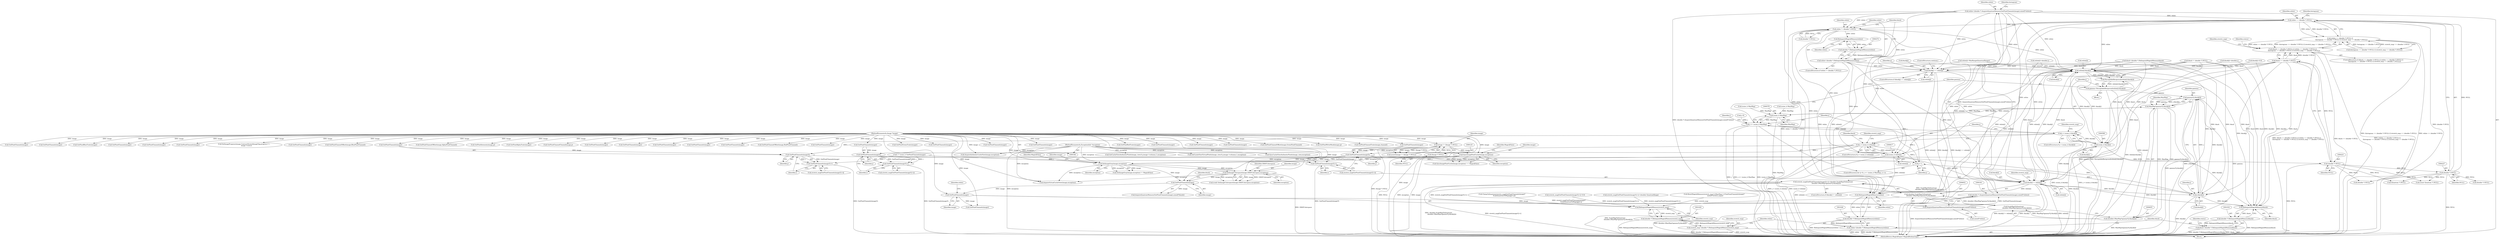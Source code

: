 digraph "0_ImageMagick_1cc6f0ccc92c20c7cab6c4a7335daf29c91f0d8e@pointer" {
"1000224" [label="(Call,white == (double *) NULL)"];
"1000178" [label="(Call,white=(double *) AcquireQuantumMemory(GetPixelChannels(image),sizeof(*white)))"];
"1000180" [label="(Call,(double *) AcquireQuantumMemory(GetPixelChannels(image),sizeof(*white)))"];
"1000182" [label="(Call,AcquireQuantumMemory(GetPixelChannels(image),sizeof(*white)))"];
"1000183" [label="(Call,GetPixelChannels(image))"];
"1000173" [label="(Call,GetPixelChannels(image))"];
"1000158" [label="(Call,SetImageGray(image,exception))"];
"1000150" [label="(Call,SyncImagePixelCache(image,exception))"];
"1000122" [label="(Call,image != (Image *) NULL)"];
"1000107" [label="(MethodParameterIn,Image *image)"];
"1000124" [label="(Call,(Image *) NULL)"];
"1000110" [label="(MethodParameterIn,ExceptionInfo *exception)"];
"1000164" [label="(Call,SetImageColorspace(image,GRAYColorspace,exception))"];
"1000226" [label="(Call,(double *) NULL)"];
"1000220" [label="(Call,(double *) NULL)"];
"1000223" [label="(Call,(white == (double *) NULL) ||\n      (histogram == (double *) NULL) || (stretch_map == (double *) NULL))"];
"1000217" [label="(Call,(black == (double *) NULL) || (white == (double *) NULL) ||\n      (histogram == (double *) NULL) || (stretch_map == (double *) NULL))"];
"1000266" [label="(Call,white != (double *) NULL)"];
"1000275" [label="(Call,RelinquishMagickMemory(white))"];
"1000273" [label="(Call,(double *) RelinquishMagickMemory(white))"];
"1000271" [label="(Call,white=(double *) RelinquishMagickMemory(white))"];
"1000587" [label="(Call,white[i]-black[i])"];
"1000586" [label="(Call,PerceptibleReciprocal(white[i]-black[i]))"];
"1000584" [label="(Call,gamma=PerceptibleReciprocal(white[i]-black[i]))"];
"1000658" [label="(Call,gamma*(j-black[i]))"];
"1000656" [label="(Call,MaxMap*gamma*(j-black[i]))"];
"1000577" [label="(Call,(ssize_t) MaxMap)"];
"1000575" [label="(Call,j <= (ssize_t) MaxMap)"];
"1000595" [label="(Call,j < (ssize_t) black[i])"];
"1000606" [label="(Call,GetPixelChannels(image)*j)"];
"1000580" [label="(Call,j++)"];
"1000605" [label="(Call,GetPixelChannels(image)*j+i)"];
"1000614" [label="(Call,j > (ssize_t) white[i])"];
"1000625" [label="(Call,GetPixelChannels(image)*j)"];
"1000624" [label="(Call,GetPixelChannels(image)*j+i)"];
"1000646" [label="(Call,GetPixelChannels(image)*j)"];
"1000645" [label="(Call,GetPixelChannels(image)*j+i)"];
"1000660" [label="(Call,j-black[i])"];
"1001033" [label="(Call,RelinquishMagickMemory(black))"];
"1001031" [label="(Call,(double *) RelinquishMagickMemory(black))"];
"1001029" [label="(Call,black=(double *) RelinquishMagickMemory(black))"];
"1000654" [label="(Call,(double) (MaxMap*gamma*(j-black[i])))"];
"1000653" [label="(Call,ScaleMapToQuantum(\n              (double) (MaxMap*gamma*(j-black[i]))))"];
"1000651" [label="(Call,(double) ScaleMapToQuantum(\n              (double) (MaxMap*gamma*(j-black[i]))))"];
"1000642" [label="(Call,stretch_map[GetPixelChannels(image)*j+i]=(double) ScaleMapToQuantum(\n              (double) (MaxMap*gamma*(j-black[i]))))"];
"1001021" [label="(Call,RelinquishMagickMemory(stretch_map))"];
"1001019" [label="(Call,(double *) RelinquishMagickMemory(stretch_map))"];
"1001017" [label="(Call,stretch_map=(double *) RelinquishMagickMemory(stretch_map))"];
"1000597" [label="(Call,(ssize_t) black[i])"];
"1000635" [label="(Call,black[i] != white[i])"];
"1001027" [label="(Call,RelinquishMagickMemory(white))"];
"1001025" [label="(Call,(double *) RelinquishMagickMemory(white))"];
"1001023" [label="(Call,white=(double *) RelinquishMagickMemory(white))"];
"1000616" [label="(Call,(ssize_t) white[i])"];
"1000949" [label="(Call,black[j] == white[j])"];
"1000786" [label="(Call,GetPixelChannels(image))"];
"1000224" [label="(Call,white == (double *) NULL)"];
"1000283" [label="(Call,black=(double *) RelinquishMagickMemory(black))"];
"1000576" [label="(Identifier,j)"];
"1000124" [label="(Call,(Image *) NULL)"];
"1000177" [label="(Identifier,black)"];
"1000629" [label="(Identifier,i)"];
"1000660" [label="(Call,j-black[i])"];
"1000226" [label="(Call,(double *) NULL)"];
"1000275" [label="(Call,RelinquishMagickMemory(white))"];
"1001017" [label="(Call,stretch_map=(double *) RelinquishMagickMemory(stretch_map))"];
"1000279" [label="(Identifier,black)"];
"1000645" [label="(Call,GetPixelChannels(image)*j+i)"];
"1000651" [label="(Call,(double) ScaleMapToQuantum(\n              (double) (MaxMap*gamma*(j-black[i]))))"];
"1000727" [label="(Call,GetPixelGreenTraits(image))"];
"1000420" [label="(Call,GetPixelChannels(image))"];
"1000597" [label="(Call,(ssize_t) black[i])"];
"1000544" [label="(Call,ResetMagickMemory(stretch_map,0,(MaxMap+1)*GetPixelChannels(image)*\n    sizeof(*stretch_map)))"];
"1001031" [label="(Call,(double *) RelinquishMagickMemory(black))"];
"1000959" [label="(Identifier,q)"];
"1000881" [label="(Call,(Quantum *) NULL)"];
"1000623" [label="(Identifier,stretch_map)"];
"1001027" [label="(Call,RelinquishMagickMemory(white))"];
"1000166" [label="(Identifier,GRAYColorspace)"];
"1000642" [label="(Call,stretch_map[GetPixelChannels(image)*j+i]=(double) ScaleMapToQuantum(\n              (double) (MaxMap*gamma*(j-black[i]))))"];
"1000552" [label="(Call,GetPixelChannels(image))"];
"1000187" [label="(Identifier,white)"];
"1000604" [label="(Identifier,stretch_map)"];
"1000272" [label="(Identifier,white)"];
"1000956" [label="(ControlStructure,continue;)"];
"1000183" [label="(Call,GetPixelChannels(image))"];
"1000609" [label="(Identifier,j)"];
"1000510" [label="(Call,GetPixelChannels(image))"];
"1000615" [label="(Identifier,j)"];
"1000948" [label="(ControlStructure,if (black[j] == white[j]))"];
"1000690" [label="(Call,GetPixelRedTraits(image))"];
"1000473" [label="(Call,GetPixelChannels(image))"];
"1000624" [label="(Call,GetPixelChannels(image)*j+i)"];
"1000961" [label="(Call,ClampToQuantum(stretch_map[GetPixelChannels(image)*\n          ScaleQuantumToMap(q[j])+j]))"];
"1000180" [label="(Call,(double *) AcquireQuantumMemory(GetPixelChannels(image),sizeof(*white)))"];
"1000268" [label="(Call,(double *) NULL)"];
"1000434" [label="(Call,GetPixelChannels(image))"];
"1000225" [label="(Identifier,white)"];
"1000308" [label="(Call,GetPixelChannels(image))"];
"1000869" [label="(Call,GetCacheViewAuthenticPixels(image_view,0,y,image->columns,1,exception))"];
"1000172" [label="(Call,AcquireQuantumMemory(GetPixelChannels(image),sizeof(*black)))"];
"1001029" [label="(Call,black=(double *) RelinquishMagickMemory(black))"];
"1000179" [label="(Identifier,white)"];
"1000222" [label="(Identifier,NULL)"];
"1000594" [label="(ControlStructure,if (j < (ssize_t) black[i]))"];
"1000628" [label="(Identifier,j)"];
"1000185" [label="(Call,sizeof(*white))"];
"1001023" [label="(Call,white=(double *) RelinquishMagickMemory(white))"];
"1000662" [label="(Call,black[i])"];
"1000165" [label="(Identifier,image)"];
"1000173" [label="(Call,GetPixelChannels(image))"];
"1000596" [label="(Identifier,j)"];
"1000734" [label="(Call,GetPixelChannelOffset(image,GreenPixelChannel))"];
"1000906" [label="(Call,GetPixelWriteMask(image,q))"];
"1000649" [label="(Identifier,j)"];
"1000950" [label="(Call,black[j])"];
"1000265" [label="(ControlStructure,if (white != (double *) NULL))"];
"1001019" [label="(Call,(double *) RelinquishMagickMemory(stretch_map))"];
"1000938" [label="(Call,GetPixelChannelTraits(image,channel))"];
"1000123" [label="(Identifier,image)"];
"1000568" [label="(Identifier,i)"];
"1000152" [label="(Identifier,exception)"];
"1000565" [label="(Call,GetPixelChannels(image))"];
"1000625" [label="(Call,GetPixelChannels(image)*j)"];
"1001021" [label="(Call,RelinquishMagickMemory(stretch_map))"];
"1000159" [label="(Identifier,image)"];
"1000975" [label="(Call,GetPixelChannels(image))"];
"1000162" [label="(Call,(void) SetImageColorspace(image,GRAYColorspace,exception))"];
"1000595" [label="(Call,j < (ssize_t) black[i])"];
"1000217" [label="(Call,(black == (double *) NULL) || (white == (double *) NULL) ||\n      (histogram == (double *) NULL) || (stretch_map == (double *) NULL))"];
"1000157" [label="(Call,SetImageGray(image,exception) != MagickFalse)"];
"1000659" [label="(Identifier,gamma)"];
"1000341" [label="(Call,GetCacheViewVirtualPixels(image_view,0,y,image->columns,1,exception))"];
"1000229" [label="(Call,(histogram == (double *) NULL) || (stretch_map == (double *) NULL))"];
"1000588" [label="(Call,white[i])"];
"1000577" [label="(Call,(ssize_t) MaxMap)"];
"1000571" [label="(ControlStructure,for (j=0; j <= (ssize_t) MaxMap; j++))"];
"1000189" [label="(Identifier,histogram)"];
"1000107" [label="(MethodParameterIn,Image *image)"];
"1000764" [label="(Call,GetPixelBlueTraits(image))"];
"1000579" [label="(Identifier,MaxMap)"];
"1000446" [label="(Call,white[i]=MaxRange(QuantumRange))"];
"1000843" [label="(Call,AcquireAuthenticCacheView(image,exception))"];
"1001033" [label="(Call,RelinquishMagickMemory(black))"];
"1000228" [label="(Identifier,NULL)"];
"1000153" [label="(Identifier,MagickFalse)"];
"1000635" [label="(Call,black[i] != white[i])"];
"1000412" [label="(Call,GetPixelChannels(image))"];
"1000232" [label="(Call,(double *) NULL)"];
"1000656" [label="(Call,MaxMap*gamma*(j-black[i]))"];
"1000561" [label="(Call,i < (ssize_t) GetPixelChannels(image))"];
"1001037" [label="(MethodReturn,MagickExport MagickBooleanType)"];
"1001036" [label="(Identifier,status)"];
"1000216" [label="(ControlStructure,if ((black == (double *) NULL) || (white == (double *) NULL) ||\n      (histogram == (double *) NULL) || (stretch_map == (double *) NULL)))"];
"1000634" [label="(ControlStructure,if (black[i] != white[i]))"];
"1000586" [label="(Call,PerceptibleReciprocal(white[i]-black[i]))"];
"1000643" [label="(Call,stretch_map[GetPixelChannels(image)*j+i])"];
"1000582" [label="(Block,)"];
"1000151" [label="(Identifier,image)"];
"1000161" [label="(Identifier,MagickFalse)"];
"1000267" [label="(Identifier,white)"];
"1000613" [label="(ControlStructure,if (j > (ssize_t) white[i]))"];
"1000636" [label="(Call,black[i])"];
"1000461" [label="(Call,(ssize_t) MaxMap)"];
"1000585" [label="(Identifier,gamma)"];
"1000626" [label="(Call,GetPixelChannels(image))"];
"1000823" [label="(Call,GetPixelChannels(image))"];
"1000184" [label="(Identifier,image)"];
"1000966" [label="(Call,GetPixelChannels(image))"];
"1000979" [label="(Call,SyncCacheViewAuthenticPixels(image_view,exception))"];
"1001025" [label="(Call,(double *) RelinquishMagickMemory(white))"];
"1000998" [label="(Call,SetImageProgress(image,ContrastStretchImageTag,progress++,\n          image->rows))"];
"1000647" [label="(Call,GetPixelChannels(image))"];
"1000644" [label="(Identifier,stretch_map)"];
"1000110" [label="(MethodParameterIn,ExceptionInfo *exception)"];
"1000266" [label="(Call,white != (double *) NULL)"];
"1000315" [label="(Call,AcquireVirtualCacheView(image,exception))"];
"1000211" [label="(Call,GetPixelChannels(image))"];
"1000441" [label="(Call,black[i]=0.0)"];
"1000771" [label="(Call,GetPixelChannelOffset(image,BluePixelChannel))"];
"1000606" [label="(Call,GetPixelChannels(image)*j)"];
"1000949" [label="(Call,black[j] == white[j])"];
"1000197" [label="(Call,GetPixelChannels(image))"];
"1000126" [label="(Identifier,NULL)"];
"1000587" [label="(Call,white[i]-black[i])"];
"1000244" [label="(Call,(double *) NULL)"];
"1000658" [label="(Call,gamma*(j-black[i]))"];
"1000614" [label="(Call,j > (ssize_t) white[i])"];
"1000808" [label="(Call,GetPixelChannelOffset(image,AlphaPixelChannel))"];
"1000121" [label="(Call,assert(image != (Image *) NULL))"];
"1000650" [label="(Identifier,i)"];
"1000639" [label="(Call,white[i])"];
"1000654" [label="(Call,(double) (MaxMap*gamma*(j-black[i])))"];
"1000158" [label="(Call,SetImageGray(image,exception))"];
"1001024" [label="(Identifier,white)"];
"1000607" [label="(Call,GetPixelChannels(image))"];
"1000271" [label="(Call,white=(double *) RelinquishMagickMemory(white))"];
"1000149" [label="(Call,SyncImagePixelCache(image,exception) == MagickFalse)"];
"1000223" [label="(Call,(white == (double *) NULL) ||\n      (histogram == (double *) NULL) || (stretch_map == (double *) NULL))"];
"1000661" [label="(Identifier,j)"];
"1000122" [label="(Call,image != (Image *) NULL)"];
"1000495" [label="(Call,(ssize_t) MaxMap)"];
"1000572" [label="(Call,j=0)"];
"1001022" [label="(Identifier,stretch_map)"];
"1000602" [label="(Call,stretch_map[GetPixelChannels(image)*j+i]=0.0)"];
"1000591" [label="(Call,black[i])"];
"1000276" [label="(Identifier,white)"];
"1000603" [label="(Call,stretch_map[GetPixelChannels(image)*j+i])"];
"1000605" [label="(Call,GetPixelChannels(image)*j+i)"];
"1000529" [label="(Call,white[i]=(double) j)"];
"1000580" [label="(Call,j++)"];
"1000610" [label="(Identifier,i)"];
"1000646" [label="(Call,GetPixelChannels(image)*j)"];
"1000378" [label="(Call,GetPixelIntensity(image,p))"];
"1000653" [label="(Call,ScaleMapToQuantum(\n              (double) (MaxMap*gamma*(j-black[i]))))"];
"1000575" [label="(Call,j <= (ssize_t) MaxMap)"];
"1000599" [label="(Call,black[i])"];
"1000801" [label="(Call,GetPixelAlphaTraits(image))"];
"1000932" [label="(Call,GetPixelChannelChannel(image,j))"];
"1000220" [label="(Call,(double *) NULL)"];
"1000150" [label="(Call,SyncImagePixelCache(image,exception))"];
"1000584" [label="(Call,gamma=PerceptibleReciprocal(white[i]-black[i]))"];
"1000218" [label="(Call,black == (double *) NULL)"];
"1000389" [label="(Call,GetPixelChannels(image))"];
"1000581" [label="(Identifier,j)"];
"1000924" [label="(Call,GetPixelChannels(image))"];
"1000296" [label="(Identifier,status)"];
"1000712" [label="(Call,GetPixelChannels(image))"];
"1001028" [label="(Identifier,white)"];
"1000182" [label="(Call,AcquireQuantumMemory(GetPixelChannels(image),sizeof(*white)))"];
"1000174" [label="(Identifier,image)"];
"1000164" [label="(Call,SetImageColorspace(image,GRAYColorspace,exception))"];
"1000622" [label="(Call,stretch_map[GetPixelChannels(image)*j+i])"];
"1000618" [label="(Call,white[i])"];
"1000178" [label="(Call,white=(double *) AcquireQuantumMemory(GetPixelChannels(image),sizeof(*white)))"];
"1001018" [label="(Identifier,stretch_map)"];
"1000621" [label="(Call,stretch_map[GetPixelChannels(image)*j+i]=(double) QuantumRange)"];
"1000273" [label="(Call,(double *) RelinquishMagickMemory(white))"];
"1000616" [label="(Call,(ssize_t) white[i])"];
"1000111" [label="(Block,)"];
"1000231" [label="(Identifier,histogram)"];
"1000749" [label="(Call,GetPixelChannels(image))"];
"1000482" [label="(Call,black[i]=(double) j)"];
"1000243" [label="(Identifier,stretch_map)"];
"1000913" [label="(Call,GetPixelChannels(image))"];
"1001030" [label="(Identifier,black)"];
"1000278" [label="(Call,black != (double *) NULL)"];
"1000160" [label="(Identifier,exception)"];
"1000353" [label="(Call,(const Quantum *) NULL)"];
"1001034" [label="(Identifier,black)"];
"1000637" [label="(Identifier,black)"];
"1000167" [label="(Identifier,exception)"];
"1000697" [label="(Call,GetPixelChannelOffset(image,RedPixelChannel))"];
"1000657" [label="(Identifier,MaxMap)"];
"1000953" [label="(Call,white[j])"];
"1000224" -> "1000223"  [label="AST: "];
"1000224" -> "1000226"  [label="CFG: "];
"1000225" -> "1000224"  [label="AST: "];
"1000226" -> "1000224"  [label="AST: "];
"1000231" -> "1000224"  [label="CFG: "];
"1000223" -> "1000224"  [label="CFG: "];
"1000224" -> "1001037"  [label="DDG: (double *) NULL"];
"1000224" -> "1000223"  [label="DDG: white"];
"1000224" -> "1000223"  [label="DDG: (double *) NULL"];
"1000178" -> "1000224"  [label="DDG: white"];
"1000226" -> "1000224"  [label="DDG: NULL"];
"1000224" -> "1000266"  [label="DDG: white"];
"1000224" -> "1000587"  [label="DDG: white"];
"1000224" -> "1000616"  [label="DDG: white"];
"1000224" -> "1000635"  [label="DDG: white"];
"1000224" -> "1000949"  [label="DDG: white"];
"1000224" -> "1001027"  [label="DDG: white"];
"1000178" -> "1000111"  [label="AST: "];
"1000178" -> "1000180"  [label="CFG: "];
"1000179" -> "1000178"  [label="AST: "];
"1000180" -> "1000178"  [label="AST: "];
"1000189" -> "1000178"  [label="CFG: "];
"1000178" -> "1001037"  [label="DDG: (double *) AcquireQuantumMemory(GetPixelChannels(image),sizeof(*white))"];
"1000180" -> "1000178"  [label="DDG: AcquireQuantumMemory(GetPixelChannels(image),sizeof(*white))"];
"1000178" -> "1000266"  [label="DDG: white"];
"1000178" -> "1000587"  [label="DDG: white"];
"1000178" -> "1000616"  [label="DDG: white"];
"1000178" -> "1000635"  [label="DDG: white"];
"1000178" -> "1000949"  [label="DDG: white"];
"1000178" -> "1001027"  [label="DDG: white"];
"1000180" -> "1000182"  [label="CFG: "];
"1000181" -> "1000180"  [label="AST: "];
"1000182" -> "1000180"  [label="AST: "];
"1000180" -> "1001037"  [label="DDG: AcquireQuantumMemory(GetPixelChannels(image),sizeof(*white))"];
"1000182" -> "1000180"  [label="DDG: GetPixelChannels(image)"];
"1000182" -> "1000185"  [label="CFG: "];
"1000183" -> "1000182"  [label="AST: "];
"1000185" -> "1000182"  [label="AST: "];
"1000183" -> "1000182"  [label="DDG: image"];
"1000183" -> "1000184"  [label="CFG: "];
"1000184" -> "1000183"  [label="AST: "];
"1000187" -> "1000183"  [label="CFG: "];
"1000173" -> "1000183"  [label="DDG: image"];
"1000107" -> "1000183"  [label="DDG: image"];
"1000183" -> "1000197"  [label="DDG: image"];
"1000173" -> "1000172"  [label="AST: "];
"1000173" -> "1000174"  [label="CFG: "];
"1000174" -> "1000173"  [label="AST: "];
"1000177" -> "1000173"  [label="CFG: "];
"1000173" -> "1000172"  [label="DDG: image"];
"1000158" -> "1000173"  [label="DDG: image"];
"1000164" -> "1000173"  [label="DDG: image"];
"1000107" -> "1000173"  [label="DDG: image"];
"1000158" -> "1000157"  [label="AST: "];
"1000158" -> "1000160"  [label="CFG: "];
"1000159" -> "1000158"  [label="AST: "];
"1000160" -> "1000158"  [label="AST: "];
"1000161" -> "1000158"  [label="CFG: "];
"1000158" -> "1000157"  [label="DDG: image"];
"1000158" -> "1000157"  [label="DDG: exception"];
"1000150" -> "1000158"  [label="DDG: image"];
"1000150" -> "1000158"  [label="DDG: exception"];
"1000107" -> "1000158"  [label="DDG: image"];
"1000110" -> "1000158"  [label="DDG: exception"];
"1000158" -> "1000164"  [label="DDG: image"];
"1000158" -> "1000164"  [label="DDG: exception"];
"1000158" -> "1000315"  [label="DDG: exception"];
"1000150" -> "1000149"  [label="AST: "];
"1000150" -> "1000152"  [label="CFG: "];
"1000151" -> "1000150"  [label="AST: "];
"1000152" -> "1000150"  [label="AST: "];
"1000153" -> "1000150"  [label="CFG: "];
"1000150" -> "1001037"  [label="DDG: image"];
"1000150" -> "1001037"  [label="DDG: exception"];
"1000150" -> "1000149"  [label="DDG: image"];
"1000150" -> "1000149"  [label="DDG: exception"];
"1000122" -> "1000150"  [label="DDG: image"];
"1000107" -> "1000150"  [label="DDG: image"];
"1000110" -> "1000150"  [label="DDG: exception"];
"1000122" -> "1000121"  [label="AST: "];
"1000122" -> "1000124"  [label="CFG: "];
"1000123" -> "1000122"  [label="AST: "];
"1000124" -> "1000122"  [label="AST: "];
"1000121" -> "1000122"  [label="CFG: "];
"1000122" -> "1001037"  [label="DDG: (Image *) NULL"];
"1000122" -> "1000121"  [label="DDG: image"];
"1000122" -> "1000121"  [label="DDG: (Image *) NULL"];
"1000107" -> "1000122"  [label="DDG: image"];
"1000124" -> "1000122"  [label="DDG: NULL"];
"1000107" -> "1000106"  [label="AST: "];
"1000107" -> "1001037"  [label="DDG: image"];
"1000107" -> "1000164"  [label="DDG: image"];
"1000107" -> "1000197"  [label="DDG: image"];
"1000107" -> "1000211"  [label="DDG: image"];
"1000107" -> "1000308"  [label="DDG: image"];
"1000107" -> "1000315"  [label="DDG: image"];
"1000107" -> "1000378"  [label="DDG: image"];
"1000107" -> "1000389"  [label="DDG: image"];
"1000107" -> "1000412"  [label="DDG: image"];
"1000107" -> "1000420"  [label="DDG: image"];
"1000107" -> "1000434"  [label="DDG: image"];
"1000107" -> "1000473"  [label="DDG: image"];
"1000107" -> "1000510"  [label="DDG: image"];
"1000107" -> "1000552"  [label="DDG: image"];
"1000107" -> "1000565"  [label="DDG: image"];
"1000107" -> "1000607"  [label="DDG: image"];
"1000107" -> "1000626"  [label="DDG: image"];
"1000107" -> "1000647"  [label="DDG: image"];
"1000107" -> "1000690"  [label="DDG: image"];
"1000107" -> "1000697"  [label="DDG: image"];
"1000107" -> "1000712"  [label="DDG: image"];
"1000107" -> "1000727"  [label="DDG: image"];
"1000107" -> "1000734"  [label="DDG: image"];
"1000107" -> "1000749"  [label="DDG: image"];
"1000107" -> "1000764"  [label="DDG: image"];
"1000107" -> "1000771"  [label="DDG: image"];
"1000107" -> "1000786"  [label="DDG: image"];
"1000107" -> "1000801"  [label="DDG: image"];
"1000107" -> "1000808"  [label="DDG: image"];
"1000107" -> "1000823"  [label="DDG: image"];
"1000107" -> "1000843"  [label="DDG: image"];
"1000107" -> "1000906"  [label="DDG: image"];
"1000107" -> "1000913"  [label="DDG: image"];
"1000107" -> "1000924"  [label="DDG: image"];
"1000107" -> "1000932"  [label="DDG: image"];
"1000107" -> "1000938"  [label="DDG: image"];
"1000107" -> "1000966"  [label="DDG: image"];
"1000107" -> "1000975"  [label="DDG: image"];
"1000107" -> "1000998"  [label="DDG: image"];
"1000124" -> "1000126"  [label="CFG: "];
"1000125" -> "1000124"  [label="AST: "];
"1000126" -> "1000124"  [label="AST: "];
"1000124" -> "1001037"  [label="DDG: NULL"];
"1000124" -> "1000220"  [label="DDG: NULL"];
"1000110" -> "1000106"  [label="AST: "];
"1000110" -> "1001037"  [label="DDG: exception"];
"1000110" -> "1000164"  [label="DDG: exception"];
"1000110" -> "1000315"  [label="DDG: exception"];
"1000110" -> "1000341"  [label="DDG: exception"];
"1000110" -> "1000843"  [label="DDG: exception"];
"1000110" -> "1000869"  [label="DDG: exception"];
"1000110" -> "1000979"  [label="DDG: exception"];
"1000164" -> "1000162"  [label="AST: "];
"1000164" -> "1000167"  [label="CFG: "];
"1000165" -> "1000164"  [label="AST: "];
"1000166" -> "1000164"  [label="AST: "];
"1000167" -> "1000164"  [label="AST: "];
"1000162" -> "1000164"  [label="CFG: "];
"1000164" -> "1001037"  [label="DDG: GRAYColorspace"];
"1000164" -> "1000162"  [label="DDG: image"];
"1000164" -> "1000162"  [label="DDG: GRAYColorspace"];
"1000164" -> "1000162"  [label="DDG: exception"];
"1000164" -> "1000315"  [label="DDG: exception"];
"1000226" -> "1000228"  [label="CFG: "];
"1000227" -> "1000226"  [label="AST: "];
"1000228" -> "1000226"  [label="AST: "];
"1000226" -> "1001037"  [label="DDG: NULL"];
"1000220" -> "1000226"  [label="DDG: NULL"];
"1000226" -> "1000232"  [label="DDG: NULL"];
"1000226" -> "1000244"  [label="DDG: NULL"];
"1000226" -> "1000353"  [label="DDG: NULL"];
"1000226" -> "1000881"  [label="DDG: NULL"];
"1000220" -> "1000218"  [label="AST: "];
"1000220" -> "1000222"  [label="CFG: "];
"1000221" -> "1000220"  [label="AST: "];
"1000222" -> "1000220"  [label="AST: "];
"1000218" -> "1000220"  [label="CFG: "];
"1000220" -> "1001037"  [label="DDG: NULL"];
"1000220" -> "1000218"  [label="DDG: NULL"];
"1000220" -> "1000244"  [label="DDG: NULL"];
"1000220" -> "1000353"  [label="DDG: NULL"];
"1000220" -> "1000881"  [label="DDG: NULL"];
"1000223" -> "1000217"  [label="AST: "];
"1000223" -> "1000229"  [label="CFG: "];
"1000229" -> "1000223"  [label="AST: "];
"1000217" -> "1000223"  [label="CFG: "];
"1000223" -> "1001037"  [label="DDG: (histogram == (double *) NULL) || (stretch_map == (double *) NULL)"];
"1000223" -> "1001037"  [label="DDG: white == (double *) NULL"];
"1000223" -> "1000217"  [label="DDG: white == (double *) NULL"];
"1000223" -> "1000217"  [label="DDG: (histogram == (double *) NULL) || (stretch_map == (double *) NULL)"];
"1000229" -> "1000223"  [label="DDG: histogram == (double *) NULL"];
"1000229" -> "1000223"  [label="DDG: stretch_map == (double *) NULL"];
"1000217" -> "1000216"  [label="AST: "];
"1000217" -> "1000218"  [label="CFG: "];
"1000218" -> "1000217"  [label="AST: "];
"1000243" -> "1000217"  [label="CFG: "];
"1000296" -> "1000217"  [label="CFG: "];
"1000217" -> "1001037"  [label="DDG: (white == (double *) NULL) ||\n      (histogram == (double *) NULL) || (stretch_map == (double *) NULL)"];
"1000217" -> "1001037"  [label="DDG: (black == (double *) NULL) || (white == (double *) NULL) ||\n      (histogram == (double *) NULL) || (stretch_map == (double *) NULL)"];
"1000217" -> "1001037"  [label="DDG: black == (double *) NULL"];
"1000218" -> "1000217"  [label="DDG: black"];
"1000218" -> "1000217"  [label="DDG: (double *) NULL"];
"1000266" -> "1000265"  [label="AST: "];
"1000266" -> "1000268"  [label="CFG: "];
"1000267" -> "1000266"  [label="AST: "];
"1000268" -> "1000266"  [label="AST: "];
"1000272" -> "1000266"  [label="CFG: "];
"1000279" -> "1000266"  [label="CFG: "];
"1000266" -> "1001037"  [label="DDG: white != (double *) NULL"];
"1000268" -> "1000266"  [label="DDG: NULL"];
"1000266" -> "1000275"  [label="DDG: white"];
"1000266" -> "1000587"  [label="DDG: white"];
"1000266" -> "1000616"  [label="DDG: white"];
"1000266" -> "1000635"  [label="DDG: white"];
"1000266" -> "1000949"  [label="DDG: white"];
"1000266" -> "1001027"  [label="DDG: white"];
"1000275" -> "1000273"  [label="AST: "];
"1000275" -> "1000276"  [label="CFG: "];
"1000276" -> "1000275"  [label="AST: "];
"1000273" -> "1000275"  [label="CFG: "];
"1000275" -> "1000273"  [label="DDG: white"];
"1000273" -> "1000271"  [label="AST: "];
"1000274" -> "1000273"  [label="AST: "];
"1000271" -> "1000273"  [label="CFG: "];
"1000273" -> "1000271"  [label="DDG: RelinquishMagickMemory(white)"];
"1000271" -> "1000265"  [label="AST: "];
"1000272" -> "1000271"  [label="AST: "];
"1000279" -> "1000271"  [label="CFG: "];
"1000271" -> "1000587"  [label="DDG: white"];
"1000271" -> "1000616"  [label="DDG: white"];
"1000271" -> "1000635"  [label="DDG: white"];
"1000271" -> "1000949"  [label="DDG: white"];
"1000271" -> "1001027"  [label="DDG: white"];
"1000587" -> "1000586"  [label="AST: "];
"1000587" -> "1000591"  [label="CFG: "];
"1000588" -> "1000587"  [label="AST: "];
"1000591" -> "1000587"  [label="AST: "];
"1000586" -> "1000587"  [label="CFG: "];
"1000587" -> "1001037"  [label="DDG: white[i]"];
"1000587" -> "1000586"  [label="DDG: white[i]"];
"1000587" -> "1000586"  [label="DDG: black[i]"];
"1000635" -> "1000587"  [label="DDG: white[i]"];
"1000635" -> "1000587"  [label="DDG: black[i]"];
"1000616" -> "1000587"  [label="DDG: white[i]"];
"1000446" -> "1000587"  [label="DDG: white[i]"];
"1000529" -> "1000587"  [label="DDG: white[i]"];
"1000441" -> "1000587"  [label="DDG: black[i]"];
"1000597" -> "1000587"  [label="DDG: black[i]"];
"1000283" -> "1000587"  [label="DDG: black"];
"1000218" -> "1000587"  [label="DDG: black"];
"1000278" -> "1000587"  [label="DDG: black"];
"1000660" -> "1000587"  [label="DDG: black[i]"];
"1000482" -> "1000587"  [label="DDG: black[i]"];
"1000587" -> "1000597"  [label="DDG: black[i]"];
"1000587" -> "1000616"  [label="DDG: white[i]"];
"1000587" -> "1001027"  [label="DDG: white[i]"];
"1000586" -> "1000584"  [label="AST: "];
"1000584" -> "1000586"  [label="CFG: "];
"1000586" -> "1001037"  [label="DDG: white[i]-black[i]"];
"1000586" -> "1000584"  [label="DDG: white[i]-black[i]"];
"1000584" -> "1000582"  [label="AST: "];
"1000585" -> "1000584"  [label="AST: "];
"1000596" -> "1000584"  [label="CFG: "];
"1000584" -> "1001037"  [label="DDG: PerceptibleReciprocal(white[i]-black[i])"];
"1000584" -> "1001037"  [label="DDG: gamma"];
"1000584" -> "1000658"  [label="DDG: gamma"];
"1000658" -> "1000656"  [label="AST: "];
"1000658" -> "1000660"  [label="CFG: "];
"1000659" -> "1000658"  [label="AST: "];
"1000660" -> "1000658"  [label="AST: "];
"1000656" -> "1000658"  [label="CFG: "];
"1000658" -> "1001037"  [label="DDG: j-black[i]"];
"1000658" -> "1001037"  [label="DDG: gamma"];
"1000658" -> "1000656"  [label="DDG: gamma"];
"1000658" -> "1000656"  [label="DDG: j-black[i]"];
"1000660" -> "1000658"  [label="DDG: j"];
"1000660" -> "1000658"  [label="DDG: black[i]"];
"1000656" -> "1000654"  [label="AST: "];
"1000657" -> "1000656"  [label="AST: "];
"1000654" -> "1000656"  [label="CFG: "];
"1000656" -> "1001037"  [label="DDG: gamma*(j-black[i])"];
"1000656" -> "1000577"  [label="DDG: MaxMap"];
"1000656" -> "1000654"  [label="DDG: MaxMap"];
"1000656" -> "1000654"  [label="DDG: gamma*(j-black[i])"];
"1000577" -> "1000656"  [label="DDG: MaxMap"];
"1000577" -> "1000575"  [label="AST: "];
"1000577" -> "1000579"  [label="CFG: "];
"1000578" -> "1000577"  [label="AST: "];
"1000579" -> "1000577"  [label="AST: "];
"1000575" -> "1000577"  [label="CFG: "];
"1000577" -> "1001037"  [label="DDG: MaxMap"];
"1000577" -> "1000575"  [label="DDG: MaxMap"];
"1000495" -> "1000577"  [label="DDG: MaxMap"];
"1000461" -> "1000577"  [label="DDG: MaxMap"];
"1000575" -> "1000571"  [label="AST: "];
"1000576" -> "1000575"  [label="AST: "];
"1000585" -> "1000575"  [label="CFG: "];
"1000568" -> "1000575"  [label="CFG: "];
"1000575" -> "1001037"  [label="DDG: j <= (ssize_t) MaxMap"];
"1000575" -> "1001037"  [label="DDG: (ssize_t) MaxMap"];
"1000575" -> "1001037"  [label="DDG: j"];
"1000580" -> "1000575"  [label="DDG: j"];
"1000572" -> "1000575"  [label="DDG: j"];
"1000575" -> "1000595"  [label="DDG: j"];
"1000595" -> "1000594"  [label="AST: "];
"1000595" -> "1000597"  [label="CFG: "];
"1000596" -> "1000595"  [label="AST: "];
"1000597" -> "1000595"  [label="AST: "];
"1000604" -> "1000595"  [label="CFG: "];
"1000615" -> "1000595"  [label="CFG: "];
"1000595" -> "1001037"  [label="DDG: j < (ssize_t) black[i]"];
"1000595" -> "1001037"  [label="DDG: (ssize_t) black[i]"];
"1000597" -> "1000595"  [label="DDG: black[i]"];
"1000595" -> "1000606"  [label="DDG: j"];
"1000595" -> "1000614"  [label="DDG: j"];
"1000606" -> "1000605"  [label="AST: "];
"1000606" -> "1000609"  [label="CFG: "];
"1000607" -> "1000606"  [label="AST: "];
"1000609" -> "1000606"  [label="AST: "];
"1000610" -> "1000606"  [label="CFG: "];
"1000606" -> "1000580"  [label="DDG: j"];
"1000606" -> "1000605"  [label="DDG: GetPixelChannels(image)"];
"1000606" -> "1000605"  [label="DDG: j"];
"1000607" -> "1000606"  [label="DDG: image"];
"1000580" -> "1000571"  [label="AST: "];
"1000580" -> "1000581"  [label="CFG: "];
"1000581" -> "1000580"  [label="AST: "];
"1000576" -> "1000580"  [label="CFG: "];
"1000660" -> "1000580"  [label="DDG: j"];
"1000625" -> "1000580"  [label="DDG: j"];
"1000614" -> "1000580"  [label="DDG: j"];
"1000605" -> "1000603"  [label="AST: "];
"1000605" -> "1000610"  [label="CFG: "];
"1000610" -> "1000605"  [label="AST: "];
"1000603" -> "1000605"  [label="CFG: "];
"1000605" -> "1001037"  [label="DDG: GetPixelChannels(image)*j"];
"1000561" -> "1000605"  [label="DDG: i"];
"1000614" -> "1000613"  [label="AST: "];
"1000614" -> "1000616"  [label="CFG: "];
"1000615" -> "1000614"  [label="AST: "];
"1000616" -> "1000614"  [label="AST: "];
"1000623" -> "1000614"  [label="CFG: "];
"1000637" -> "1000614"  [label="CFG: "];
"1000614" -> "1001037"  [label="DDG: j > (ssize_t) white[i]"];
"1000614" -> "1001037"  [label="DDG: (ssize_t) white[i]"];
"1000616" -> "1000614"  [label="DDG: white[i]"];
"1000614" -> "1000625"  [label="DDG: j"];
"1000614" -> "1000646"  [label="DDG: j"];
"1000625" -> "1000624"  [label="AST: "];
"1000625" -> "1000628"  [label="CFG: "];
"1000626" -> "1000625"  [label="AST: "];
"1000628" -> "1000625"  [label="AST: "];
"1000629" -> "1000625"  [label="CFG: "];
"1000625" -> "1000624"  [label="DDG: GetPixelChannels(image)"];
"1000625" -> "1000624"  [label="DDG: j"];
"1000626" -> "1000625"  [label="DDG: image"];
"1000624" -> "1000622"  [label="AST: "];
"1000624" -> "1000629"  [label="CFG: "];
"1000629" -> "1000624"  [label="AST: "];
"1000622" -> "1000624"  [label="CFG: "];
"1000624" -> "1001037"  [label="DDG: GetPixelChannels(image)*j"];
"1000561" -> "1000624"  [label="DDG: i"];
"1000646" -> "1000645"  [label="AST: "];
"1000646" -> "1000649"  [label="CFG: "];
"1000647" -> "1000646"  [label="AST: "];
"1000649" -> "1000646"  [label="AST: "];
"1000650" -> "1000646"  [label="CFG: "];
"1000646" -> "1000645"  [label="DDG: GetPixelChannels(image)"];
"1000646" -> "1000645"  [label="DDG: j"];
"1000647" -> "1000646"  [label="DDG: image"];
"1000646" -> "1000660"  [label="DDG: j"];
"1000645" -> "1000643"  [label="AST: "];
"1000645" -> "1000650"  [label="CFG: "];
"1000650" -> "1000645"  [label="AST: "];
"1000643" -> "1000645"  [label="CFG: "];
"1000645" -> "1001037"  [label="DDG: GetPixelChannels(image)*j"];
"1000561" -> "1000645"  [label="DDG: i"];
"1000660" -> "1000662"  [label="CFG: "];
"1000661" -> "1000660"  [label="AST: "];
"1000662" -> "1000660"  [label="AST: "];
"1000660" -> "1001037"  [label="DDG: black[i]"];
"1000283" -> "1000660"  [label="DDG: black"];
"1000218" -> "1000660"  [label="DDG: black"];
"1000635" -> "1000660"  [label="DDG: black[i]"];
"1000278" -> "1000660"  [label="DDG: black"];
"1000660" -> "1001033"  [label="DDG: black[i]"];
"1001033" -> "1001031"  [label="AST: "];
"1001033" -> "1001034"  [label="CFG: "];
"1001034" -> "1001033"  [label="AST: "];
"1001031" -> "1001033"  [label="CFG: "];
"1001033" -> "1001031"  [label="DDG: black"];
"1000441" -> "1001033"  [label="DDG: black[i]"];
"1000597" -> "1001033"  [label="DDG: black[i]"];
"1000283" -> "1001033"  [label="DDG: black"];
"1000218" -> "1001033"  [label="DDG: black"];
"1000635" -> "1001033"  [label="DDG: black[i]"];
"1000278" -> "1001033"  [label="DDG: black"];
"1000949" -> "1001033"  [label="DDG: black[j]"];
"1000482" -> "1001033"  [label="DDG: black[i]"];
"1001031" -> "1001029"  [label="AST: "];
"1001032" -> "1001031"  [label="AST: "];
"1001029" -> "1001031"  [label="CFG: "];
"1001031" -> "1001037"  [label="DDG: RelinquishMagickMemory(black)"];
"1001031" -> "1001029"  [label="DDG: RelinquishMagickMemory(black)"];
"1001029" -> "1000111"  [label="AST: "];
"1001030" -> "1001029"  [label="AST: "];
"1001036" -> "1001029"  [label="CFG: "];
"1001029" -> "1001037"  [label="DDG: black"];
"1001029" -> "1001037"  [label="DDG: (double *) RelinquishMagickMemory(black)"];
"1000654" -> "1000653"  [label="AST: "];
"1000655" -> "1000654"  [label="AST: "];
"1000653" -> "1000654"  [label="CFG: "];
"1000654" -> "1001037"  [label="DDG: MaxMap*gamma*(j-black[i])"];
"1000654" -> "1000653"  [label="DDG: MaxMap*gamma*(j-black[i])"];
"1000653" -> "1000651"  [label="AST: "];
"1000651" -> "1000653"  [label="CFG: "];
"1000653" -> "1001037"  [label="DDG: (double) (MaxMap*gamma*(j-black[i]))"];
"1000653" -> "1000651"  [label="DDG: (double) (MaxMap*gamma*(j-black[i]))"];
"1000651" -> "1000642"  [label="AST: "];
"1000652" -> "1000651"  [label="AST: "];
"1000642" -> "1000651"  [label="CFG: "];
"1000651" -> "1001037"  [label="DDG: ScaleMapToQuantum(\n              (double) (MaxMap*gamma*(j-black[i])))"];
"1000651" -> "1000642"  [label="DDG: ScaleMapToQuantum(\n              (double) (MaxMap*gamma*(j-black[i])))"];
"1000642" -> "1000634"  [label="AST: "];
"1000643" -> "1000642"  [label="AST: "];
"1000581" -> "1000642"  [label="CFG: "];
"1000642" -> "1001037"  [label="DDG: stretch_map[GetPixelChannels(image)*j+i]"];
"1000642" -> "1001037"  [label="DDG: (double) ScaleMapToQuantum(\n              (double) (MaxMap*gamma*(j-black[i])))"];
"1000642" -> "1001021"  [label="DDG: stretch_map[GetPixelChannels(image)*j+i]"];
"1001021" -> "1001019"  [label="AST: "];
"1001021" -> "1001022"  [label="CFG: "];
"1001022" -> "1001021"  [label="AST: "];
"1001019" -> "1001021"  [label="CFG: "];
"1001021" -> "1001019"  [label="DDG: stretch_map"];
"1000621" -> "1001021"  [label="DDG: stretch_map[GetPixelChannels(image)*j+i]"];
"1000961" -> "1001021"  [label="DDG: stretch_map[GetPixelChannels(image)*\n          ScaleQuantumToMap(q[j])+j]"];
"1000544" -> "1001021"  [label="DDG: stretch_map"];
"1000602" -> "1001021"  [label="DDG: stretch_map[GetPixelChannels(image)*j+i]"];
"1001019" -> "1001017"  [label="AST: "];
"1001020" -> "1001019"  [label="AST: "];
"1001017" -> "1001019"  [label="CFG: "];
"1001019" -> "1001037"  [label="DDG: RelinquishMagickMemory(stretch_map)"];
"1001019" -> "1001017"  [label="DDG: RelinquishMagickMemory(stretch_map)"];
"1001017" -> "1000111"  [label="AST: "];
"1001018" -> "1001017"  [label="AST: "];
"1001024" -> "1001017"  [label="CFG: "];
"1001017" -> "1001037"  [label="DDG: stretch_map"];
"1001017" -> "1001037"  [label="DDG: (double *) RelinquishMagickMemory(stretch_map)"];
"1000597" -> "1000599"  [label="CFG: "];
"1000598" -> "1000597"  [label="AST: "];
"1000599" -> "1000597"  [label="AST: "];
"1000597" -> "1001037"  [label="DDG: black[i]"];
"1000283" -> "1000597"  [label="DDG: black"];
"1000218" -> "1000597"  [label="DDG: black"];
"1000278" -> "1000597"  [label="DDG: black"];
"1000597" -> "1000635"  [label="DDG: black[i]"];
"1000635" -> "1000634"  [label="AST: "];
"1000635" -> "1000639"  [label="CFG: "];
"1000636" -> "1000635"  [label="AST: "];
"1000639" -> "1000635"  [label="AST: "];
"1000644" -> "1000635"  [label="CFG: "];
"1000581" -> "1000635"  [label="CFG: "];
"1000635" -> "1001037"  [label="DDG: white[i]"];
"1000635" -> "1001037"  [label="DDG: black[i] != white[i]"];
"1000635" -> "1001037"  [label="DDG: black[i]"];
"1000283" -> "1000635"  [label="DDG: black"];
"1000218" -> "1000635"  [label="DDG: black"];
"1000278" -> "1000635"  [label="DDG: black"];
"1000616" -> "1000635"  [label="DDG: white[i]"];
"1000635" -> "1001027"  [label="DDG: white[i]"];
"1001027" -> "1001025"  [label="AST: "];
"1001027" -> "1001028"  [label="CFG: "];
"1001028" -> "1001027"  [label="AST: "];
"1001025" -> "1001027"  [label="CFG: "];
"1001027" -> "1001025"  [label="DDG: white"];
"1000949" -> "1001027"  [label="DDG: white[j]"];
"1000616" -> "1001027"  [label="DDG: white[i]"];
"1000446" -> "1001027"  [label="DDG: white[i]"];
"1000529" -> "1001027"  [label="DDG: white[i]"];
"1001025" -> "1001023"  [label="AST: "];
"1001026" -> "1001025"  [label="AST: "];
"1001023" -> "1001025"  [label="CFG: "];
"1001025" -> "1001037"  [label="DDG: RelinquishMagickMemory(white)"];
"1001025" -> "1001023"  [label="DDG: RelinquishMagickMemory(white)"];
"1001023" -> "1000111"  [label="AST: "];
"1001024" -> "1001023"  [label="AST: "];
"1001030" -> "1001023"  [label="CFG: "];
"1001023" -> "1001037"  [label="DDG: white"];
"1001023" -> "1001037"  [label="DDG: (double *) RelinquishMagickMemory(white)"];
"1000616" -> "1000618"  [label="CFG: "];
"1000617" -> "1000616"  [label="AST: "];
"1000618" -> "1000616"  [label="AST: "];
"1000616" -> "1001037"  [label="DDG: white[i]"];
"1000949" -> "1000948"  [label="AST: "];
"1000949" -> "1000953"  [label="CFG: "];
"1000950" -> "1000949"  [label="AST: "];
"1000953" -> "1000949"  [label="AST: "];
"1000956" -> "1000949"  [label="CFG: "];
"1000959" -> "1000949"  [label="CFG: "];
"1000949" -> "1001037"  [label="DDG: white[j]"];
"1000949" -> "1001037"  [label="DDG: black[j]"];
"1000949" -> "1001037"  [label="DDG: black[j] == white[j]"];
"1000283" -> "1000949"  [label="DDG: black"];
"1000218" -> "1000949"  [label="DDG: black"];
"1000278" -> "1000949"  [label="DDG: black"];
}
